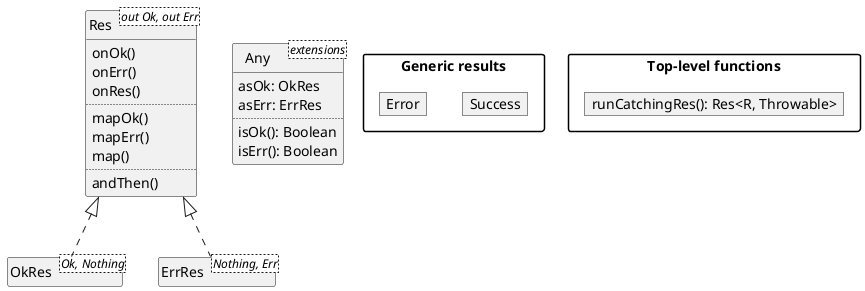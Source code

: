 @startuml
skinparam packageStyle rectangle
hide empty members
hide stereotype
hide circle

class "Res<out Ok, out Err>" as Res {
    onOk()
    onErr()
    onRes()
    ..
    mapOk()
    mapErr()
    map()
    ..
    andThen()
}
class "OkRes<Ok, Nothing>" as OkRes
class "ErrRes<Nothing, Err>" as ErrRes

Res <|.. OkRes
Res <|.. ErrRes

class "Any<extensions>" as Any {
    asOk: OkRes
    asErr: ErrRes
    ..
    isOk(): Boolean
    isErr(): Boolean
}

package "Generic results" {
    object Success
    object Error
}

package "Top-level functions" {
    object "runCatchingRes(): Res<R, Throwable>" as runCatching
}

@enduml
